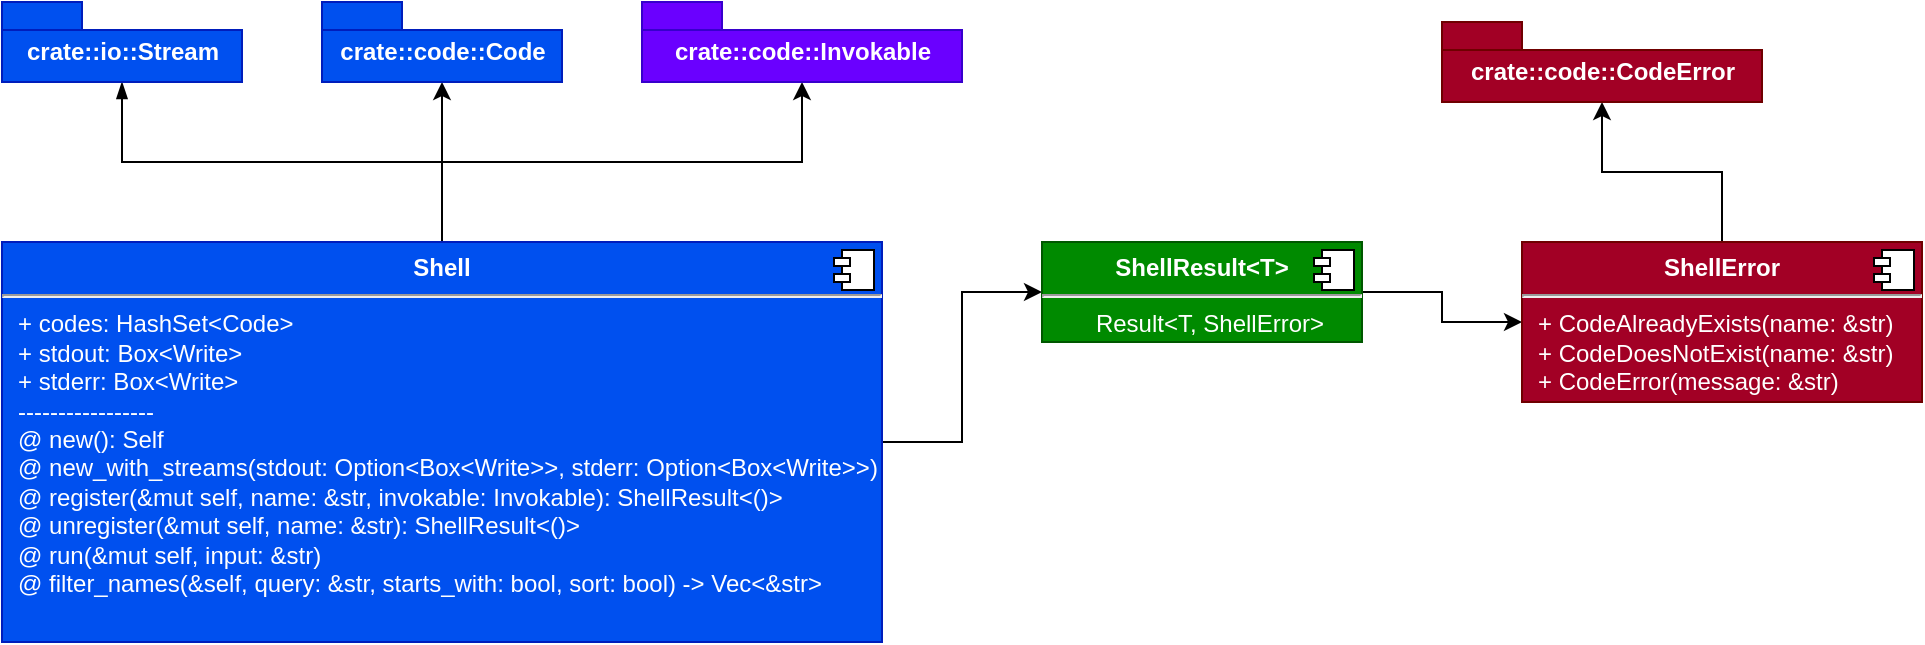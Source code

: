 <mxfile version="13.1.3" pages="3">
    <diagram id="bq3d0rA2AJhD095M2U3_" name="crate">
        <mxGraphModel dx="489" dy="627" grid="1" gridSize="10" guides="1" tooltips="1" connect="1" arrows="1" fold="1" page="1" pageScale="1" pageWidth="850" pageHeight="1100" math="0" shadow="0">
            <root>
                <mxCell id="0"/>
                <mxCell id="1" parent="0"/>
                <mxCell id="w2-8D5NqQDbDJa1svSdK-9" style="edgeStyle=orthogonalEdgeStyle;rounded=0;orthogonalLoop=1;jettySize=auto;html=1;endArrow=blockThin;endFill=1;" parent="1" source="w2-8D5NqQDbDJa1svSdK-1" target="w2-8D5NqQDbDJa1svSdK-3" edge="1">
                    <mxGeometry relative="1" as="geometry"/>
                </mxCell>
                <mxCell id="w2-8D5NqQDbDJa1svSdK-12" style="edgeStyle=orthogonalEdgeStyle;rounded=0;orthogonalLoop=1;jettySize=auto;html=1;endArrow=classic;endFill=1;exitX=0.5;exitY=0;exitDx=0;exitDy=0;" parent="1" source="w2-8D5NqQDbDJa1svSdK-1" target="w2-8D5NqQDbDJa1svSdK-6" edge="1">
                    <mxGeometry relative="1" as="geometry"/>
                </mxCell>
                <mxCell id="w2-8D5NqQDbDJa1svSdK-13" style="edgeStyle=orthogonalEdgeStyle;rounded=0;orthogonalLoop=1;jettySize=auto;html=1;endArrow=classic;endFill=1;exitX=0.5;exitY=0;exitDx=0;exitDy=0;" parent="1" source="w2-8D5NqQDbDJa1svSdK-1" target="w2-8D5NqQDbDJa1svSdK-7" edge="1">
                    <mxGeometry relative="1" as="geometry"/>
                </mxCell>
                <mxCell id="w2-8D5NqQDbDJa1svSdK-18" style="edgeStyle=orthogonalEdgeStyle;rounded=0;orthogonalLoop=1;jettySize=auto;html=1;endArrow=classic;endFill=1;" parent="1" source="w2-8D5NqQDbDJa1svSdK-1" target="w2-8D5NqQDbDJa1svSdK-14" edge="1">
                    <mxGeometry relative="1" as="geometry"/>
                </mxCell>
                <mxCell id="w2-8D5NqQDbDJa1svSdK-1" value="&lt;p style=&quot;margin: 0px ; margin-top: 6px ; text-align: center&quot;&gt;&lt;b&gt;Shell&lt;/b&gt;&lt;br&gt;&lt;/p&gt;&lt;hr&gt;&lt;p style=&quot;margin: 0px ; margin-left: 8px&quot;&gt;+ codes: HashSet&amp;lt;Code&amp;gt;&lt;br&gt;&lt;/p&gt;&lt;p style=&quot;margin: 0px ; margin-left: 8px&quot;&gt;+ stdout: Box&amp;lt;Write&amp;gt;&lt;br&gt;&lt;/p&gt;&lt;p style=&quot;margin: 0px ; margin-left: 8px&quot;&gt;+ stderr: Box&amp;lt;Write&amp;gt;&lt;/p&gt;&lt;p style=&quot;margin: 0px ; margin-left: 8px&quot;&gt;-----------------&lt;/p&gt;&lt;p style=&quot;margin: 0px ; margin-left: 8px&quot;&gt;@ new(): Self&lt;/p&gt;&lt;p style=&quot;margin: 0px ; margin-left: 8px&quot;&gt;@ new_with_streams(stdout: Option&amp;lt;Box&amp;lt;Write&amp;gt;&amp;gt;, stderr: Option&amp;lt;Box&amp;lt;Write&amp;gt;&amp;gt;)&lt;br&gt;&lt;/p&gt;&lt;p style=&quot;margin: 0px ; margin-left: 8px&quot;&gt;@ register(&amp;amp;mut self, name: &amp;amp;str, invokable: Invokable): ShellResult&amp;lt;()&amp;gt;&lt;br&gt;&lt;/p&gt;&lt;p style=&quot;margin: 0px ; margin-left: 8px&quot;&gt;@ unregister(&amp;amp;mut self, name: &amp;amp;str): ShellResult&amp;lt;()&amp;gt;&lt;/p&gt;&lt;p style=&quot;margin: 0px ; margin-left: 8px&quot;&gt;@ run(&amp;amp;mut self, input: &amp;amp;str)&lt;br&gt;&lt;/p&gt;&lt;p style=&quot;margin: 0px ; margin-left: 8px&quot;&gt;@ filter_names(&amp;amp;self, query: &amp;amp;str, starts_with: bool, sort: bool) -&amp;gt; Vec&amp;lt;&amp;amp;str&amp;gt;&lt;/p&gt;" style="align=left;overflow=fill;html=1;dropTarget=0;fillColor=#0050ef;strokeColor=#001DBC;fontColor=#ffffff;" parent="1" vertex="1">
                    <mxGeometry x="40" y="160" width="440" height="200" as="geometry"/>
                </mxCell>
                <mxCell id="w2-8D5NqQDbDJa1svSdK-2" value="" style="shape=component;jettyWidth=8;jettyHeight=4;" parent="w2-8D5NqQDbDJa1svSdK-1" vertex="1">
                    <mxGeometry x="1" width="20" height="20" relative="1" as="geometry">
                        <mxPoint x="-24" y="4" as="offset"/>
                    </mxGeometry>
                </mxCell>
                <mxCell id="w2-8D5NqQDbDJa1svSdK-3" value="crate::io::Stream" style="shape=folder;fontStyle=1;spacingTop=10;tabWidth=40;tabHeight=14;tabPosition=left;html=1;fillColor=#0050ef;strokeColor=#001DBC;fontColor=#ffffff;" parent="1" vertex="1">
                    <mxGeometry x="40" y="40" width="120" height="40" as="geometry"/>
                </mxCell>
                <mxCell id="w2-8D5NqQDbDJa1svSdK-6" value="crate::code::Code" style="shape=folder;fontStyle=1;spacingTop=10;tabWidth=40;tabHeight=14;tabPosition=left;html=1;fillColor=#0050ef;strokeColor=#001DBC;fontColor=#ffffff;" parent="1" vertex="1">
                    <mxGeometry x="200" y="40" width="120" height="40" as="geometry"/>
                </mxCell>
                <mxCell id="w2-8D5NqQDbDJa1svSdK-7" value="crate::code::Invokable" style="shape=folder;fontStyle=1;spacingTop=10;tabWidth=40;tabHeight=14;tabPosition=left;html=1;fillColor=#6a00ff;strokeColor=#3700CC;fontColor=#ffffff;" parent="1" vertex="1">
                    <mxGeometry x="360" y="40" width="160" height="40" as="geometry"/>
                </mxCell>
                <mxCell id="w2-8D5NqQDbDJa1svSdK-20" style="edgeStyle=orthogonalEdgeStyle;rounded=0;orthogonalLoop=1;jettySize=auto;html=1;endArrow=classic;endFill=1;" parent="1" source="w2-8D5NqQDbDJa1svSdK-14" target="w2-8D5NqQDbDJa1svSdK-16" edge="1">
                    <mxGeometry relative="1" as="geometry"/>
                </mxCell>
                <mxCell id="w2-8D5NqQDbDJa1svSdK-14" value="&lt;p style=&quot;margin: 0px ; margin-top: 6px ; text-align: center&quot;&gt;&lt;b&gt;ShellResult&amp;lt;T&amp;gt;&lt;/b&gt;&lt;/p&gt;&lt;hr&gt;&lt;p style=&quot;margin: 0px ; margin-left: 8px&quot; align=&quot;center&quot;&gt;Result&amp;lt;T, ShellError&amp;gt;&lt;br&gt;&lt;/p&gt;" style="align=left;overflow=fill;html=1;dropTarget=0;fillColor=#008a00;strokeColor=#005700;fontColor=#ffffff;" parent="1" vertex="1">
                    <mxGeometry x="560" y="160" width="160" height="50" as="geometry"/>
                </mxCell>
                <mxCell id="w2-8D5NqQDbDJa1svSdK-15" value="" style="shape=component;jettyWidth=8;jettyHeight=4;" parent="w2-8D5NqQDbDJa1svSdK-14" vertex="1">
                    <mxGeometry x="1" width="20" height="20" relative="1" as="geometry">
                        <mxPoint x="-24" y="4" as="offset"/>
                    </mxGeometry>
                </mxCell>
                <mxCell id="w2-8D5NqQDbDJa1svSdK-22" style="edgeStyle=orthogonalEdgeStyle;rounded=0;orthogonalLoop=1;jettySize=auto;html=1;endArrow=classic;endFill=1;" parent="1" source="w2-8D5NqQDbDJa1svSdK-16" target="w2-8D5NqQDbDJa1svSdK-21" edge="1">
                    <mxGeometry relative="1" as="geometry"/>
                </mxCell>
                <mxCell id="w2-8D5NqQDbDJa1svSdK-16" value="&lt;p style=&quot;margin: 0px ; margin-top: 6px ; text-align: center&quot;&gt;&lt;b&gt;ShellError&lt;/b&gt;&lt;/p&gt;&lt;hr&gt;&lt;p style=&quot;margin: 0px ; margin-left: 8px&quot;&gt;+ CodeAlreadyExists(name: &amp;amp;str)&lt;/p&gt;&lt;p style=&quot;margin: 0px ; margin-left: 8px&quot;&gt;+ CodeDoesNotExist(name: &amp;amp;str)&lt;/p&gt;&lt;p style=&quot;margin: 0px ; margin-left: 8px&quot;&gt;+ CodeError(message: &amp;amp;str)&lt;br&gt;&lt;/p&gt;" style="align=left;overflow=fill;html=1;dropTarget=0;fillColor=#a20025;strokeColor=#6F0000;fontColor=#ffffff;" parent="1" vertex="1">
                    <mxGeometry x="800" y="160" width="200" height="80" as="geometry"/>
                </mxCell>
                <mxCell id="w2-8D5NqQDbDJa1svSdK-17" value="" style="shape=component;jettyWidth=8;jettyHeight=4;" parent="w2-8D5NqQDbDJa1svSdK-16" vertex="1">
                    <mxGeometry x="1" width="20" height="20" relative="1" as="geometry">
                        <mxPoint x="-24" y="4" as="offset"/>
                    </mxGeometry>
                </mxCell>
                <mxCell id="w2-8D5NqQDbDJa1svSdK-21" value="crate::code::CodeError" style="shape=folder;fontStyle=1;spacingTop=10;tabWidth=40;tabHeight=14;tabPosition=left;html=1;fillColor=#a20025;strokeColor=#6F0000;fontColor=#ffffff;" parent="1" vertex="1">
                    <mxGeometry x="760" y="50" width="160" height="40" as="geometry"/>
                </mxCell>
            </root>
        </mxGraphModel>
    </diagram>
    <diagram id="BNhJVEN-xQ2Yl0D4aTkF" name="crate::io">
        <mxGraphModel dx="890" dy="592" grid="1" gridSize="10" guides="1" tooltips="1" connect="1" arrows="1" fold="1" page="1" pageScale="1" pageWidth="850" pageHeight="1100" math="0" shadow="0">
            <root>
                <mxCell id="cjNmxnMCaavuKjtYACY7-0"/>
                <mxCell id="cjNmxnMCaavuKjtYACY7-1" parent="cjNmxnMCaavuKjtYACY7-0"/>
                <mxCell id="WAgHyG9vZk37UKSm7rId-0" value="&lt;p style=&quot;margin: 0px ; margin-top: 6px ; text-align: center&quot;&gt;&lt;b&gt;Stream&lt;/b&gt;&lt;/p&gt;&lt;hr&gt;&lt;p style=&quot;margin: 0px ; margin-left: 8px&quot;&gt;+ buffer: Vec&amp;lt;u8&amp;gt;&lt;/p&gt;&lt;p style=&quot;margin: 0px ; margin-left: 8px&quot;&gt;--------------------&lt;/p&gt;&lt;p style=&quot;margin: 0px ; margin-left: 8px&quot;&gt;impl std::io::Read for Stream&lt;/p&gt;&lt;p style=&quot;margin: 0px ; margin-left: 8px&quot;&gt;impl std::io::Write for Stream&lt;br&gt;&lt;/p&gt;" style="align=left;overflow=fill;html=1;dropTarget=0;fillColor=#0050ef;strokeColor=#001DBC;fontColor=#ffffff;" vertex="1" parent="cjNmxnMCaavuKjtYACY7-1">
                    <mxGeometry x="40" y="40" width="180" height="120" as="geometry"/>
                </mxCell>
                <mxCell id="WAgHyG9vZk37UKSm7rId-1" value="" style="shape=component;jettyWidth=8;jettyHeight=4;" vertex="1" parent="WAgHyG9vZk37UKSm7rId-0">
                    <mxGeometry x="1" width="20" height="20" relative="1" as="geometry">
                        <mxPoint x="-24" y="4" as="offset"/>
                    </mxGeometry>
                </mxCell>
            </root>
        </mxGraphModel>
    </diagram>
    <diagram id="VIsX6pew7umVINMZpbyw" name="crate::code">
        <mxGraphModel dx="890" dy="592" grid="1" gridSize="10" guides="1" tooltips="1" connect="1" arrows="1" fold="1" page="1" pageScale="1" pageWidth="850" pageHeight="1100" math="0" shadow="0">
            <root>
                <mxCell id="5cfEYVsOLgAKWUulIk8L-0"/>
                <mxCell id="5cfEYVsOLgAKWUulIk8L-1" parent="5cfEYVsOLgAKWUulIk8L-0"/>
                <mxCell id="S2VDOTqbQcI_QSHAuOs2-0" style="edgeStyle=orthogonalEdgeStyle;rounded=0;orthogonalLoop=1;jettySize=auto;html=1;endArrow=classic;endFill=1;" edge="1" parent="5cfEYVsOLgAKWUulIk8L-1" source="z1OqF3Nba_oBwPJo1qI9-0" target="fWP3elpJMDkex_Z6yw3y-0">
                    <mxGeometry relative="1" as="geometry"/>
                </mxCell>
                <mxCell id="Q7WtTHLOasUDw8fHyEN7-3" style="edgeStyle=orthogonalEdgeStyle;rounded=0;orthogonalLoop=1;jettySize=auto;html=1;endArrow=classic;endFill=1;" edge="1" parent="5cfEYVsOLgAKWUulIk8L-1" source="z1OqF3Nba_oBwPJo1qI9-0" target="23MevSs1jOhv6Mef1K7a-0">
                    <mxGeometry relative="1" as="geometry"/>
                </mxCell>
                <mxCell id="z1OqF3Nba_oBwPJo1qI9-0" value="&lt;p style=&quot;margin: 0px ; margin-top: 6px ; text-align: center&quot;&gt;&lt;b&gt;Code&lt;/b&gt;&lt;/p&gt;&lt;hr&gt;&lt;p style=&quot;margin: 0px ; margin-left: 8px&quot;&gt;+ name: &amp;amp;str&lt;/p&gt;&lt;p style=&quot;margin: 0px ; margin-left: 8px&quot;&gt;+ invokable: Invokable&lt;/p&gt;&lt;p style=&quot;margin: 0px ; margin-left: 8px&quot;&gt;------------&lt;/p&gt;&lt;p style=&quot;margin: 0px ; margin-left: 8px&quot;&gt;@ new(name: &amp;amp;str, invokable: Box&amp;lt;Invokable&amp;gt;) -&amp;gt; CodeResult&amp;lt;Self&amp;gt;&lt;/p&gt;" style="align=left;overflow=fill;html=1;dropTarget=0;fillColor=#0050ef;strokeColor=#001DBC;fontColor=#ffffff;" vertex="1" parent="5cfEYVsOLgAKWUulIk8L-1">
                    <mxGeometry x="40" y="160" width="400" height="120" as="geometry"/>
                </mxCell>
                <mxCell id="z1OqF3Nba_oBwPJo1qI9-1" value="" style="shape=component;jettyWidth=8;jettyHeight=4;" vertex="1" parent="z1OqF3Nba_oBwPJo1qI9-0">
                    <mxGeometry x="1" width="20" height="20" relative="1" as="geometry">
                        <mxPoint x="-24" y="4" as="offset"/>
                    </mxGeometry>
                </mxCell>
                <mxCell id="fWP3elpJMDkex_Z6yw3y-0" value="&lt;p style=&quot;margin: 0px ; margin-top: 6px ; text-align: center&quot;&gt;&lt;b&gt;Invokable&lt;/b&gt;&lt;/p&gt;&lt;hr&gt;&lt;p style=&quot;margin: 0px ; margin-left: 8px&quot;&gt;@ invoke(&amp;amp;self, args: &amp;amp;str&lt;sub&gt;,&lt;/sub&gt; stdout: Box&amp;lt;Write&amp;gt;, stderr: Box&amp;lt;Write&amp;gt;)&lt;br&gt;&lt;/p&gt;" style="align=left;overflow=fill;html=1;dropTarget=0;fillColor=#6a00ff;strokeColor=#3700CC;fontColor=#ffffff;" vertex="1" parent="5cfEYVsOLgAKWUulIk8L-1">
                    <mxGeometry x="40" y="360" width="360" height="80" as="geometry"/>
                </mxCell>
                <mxCell id="fWP3elpJMDkex_Z6yw3y-1" value="" style="shape=component;jettyWidth=8;jettyHeight=4;" vertex="1" parent="fWP3elpJMDkex_Z6yw3y-0">
                    <mxGeometry x="1" width="20" height="20" relative="1" as="geometry">
                        <mxPoint x="-24" y="4" as="offset"/>
                    </mxGeometry>
                </mxCell>
                <mxCell id="Q7WtTHLOasUDw8fHyEN7-2" style="edgeStyle=orthogonalEdgeStyle;rounded=0;orthogonalLoop=1;jettySize=auto;html=1;endArrow=classic;endFill=1;" edge="1" parent="5cfEYVsOLgAKWUulIk8L-1" source="23MevSs1jOhv6Mef1K7a-0" target="Q7WtTHLOasUDw8fHyEN7-0">
                    <mxGeometry relative="1" as="geometry"/>
                </mxCell>
                <mxCell id="23MevSs1jOhv6Mef1K7a-0" value="&lt;p style=&quot;margin: 0px ; margin-top: 6px ; text-align: center&quot;&gt;&lt;b&gt;CodeResult&amp;lt;T&amp;gt;&lt;/b&gt;&lt;/p&gt;&lt;hr&gt;&lt;p style=&quot;margin: 0px ; margin-left: 8px&quot; align=&quot;center&quot;&gt;Result&amp;lt;T, CodeError&amp;gt;&lt;br&gt;&lt;/p&gt;" style="align=left;overflow=fill;html=1;dropTarget=0;fillColor=#008a00;strokeColor=#005700;fontColor=#ffffff;" vertex="1" parent="5cfEYVsOLgAKWUulIk8L-1">
                    <mxGeometry x="40" y="40" width="180" height="50" as="geometry"/>
                </mxCell>
                <mxCell id="23MevSs1jOhv6Mef1K7a-1" value="" style="shape=component;jettyWidth=8;jettyHeight=4;" vertex="1" parent="23MevSs1jOhv6Mef1K7a-0">
                    <mxGeometry x="1" width="20" height="20" relative="1" as="geometry">
                        <mxPoint x="-24" y="4" as="offset"/>
                    </mxGeometry>
                </mxCell>
                <mxCell id="Q7WtTHLOasUDw8fHyEN7-0" value="&lt;p style=&quot;margin: 0px ; margin-top: 6px ; text-align: center&quot;&gt;&lt;b&gt;CodeError&lt;/b&gt;&lt;/p&gt;&lt;hr&gt;&lt;p style=&quot;margin: 0px ; margin-left: 8px&quot;&gt;+ WhitespaceError(name: &amp;amp;str)&lt;br&gt;&lt;/p&gt;" style="align=left;overflow=fill;html=1;dropTarget=0;fillColor=#a20025;strokeColor=#6F0000;fontColor=#ffffff;" vertex="1" parent="5cfEYVsOLgAKWUulIk8L-1">
                    <mxGeometry x="480" y="40" width="180" height="80" as="geometry"/>
                </mxCell>
                <mxCell id="Q7WtTHLOasUDw8fHyEN7-1" value="" style="shape=component;jettyWidth=8;jettyHeight=4;" vertex="1" parent="Q7WtTHLOasUDw8fHyEN7-0">
                    <mxGeometry x="1" width="20" height="20" relative="1" as="geometry">
                        <mxPoint x="-24" y="4" as="offset"/>
                    </mxGeometry>
                </mxCell>
            </root>
        </mxGraphModel>
    </diagram>
</mxfile>